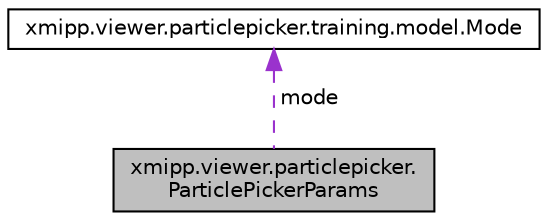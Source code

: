 digraph "xmipp.viewer.particlepicker.ParticlePickerParams"
{
  edge [fontname="Helvetica",fontsize="10",labelfontname="Helvetica",labelfontsize="10"];
  node [fontname="Helvetica",fontsize="10",shape=record];
  Node1 [label="xmipp.viewer.particlepicker.\lParticlePickerParams",height=0.2,width=0.4,color="black", fillcolor="grey75", style="filled", fontcolor="black"];
  Node2 -> Node1 [dir="back",color="darkorchid3",fontsize="10",style="dashed",label=" mode" ,fontname="Helvetica"];
  Node2 [label="xmipp.viewer.particlepicker.training.model.Mode",height=0.2,width=0.4,color="black", fillcolor="white", style="filled",URL="$enumxmipp_1_1viewer_1_1particlepicker_1_1training_1_1model_1_1Mode.html"];
}
